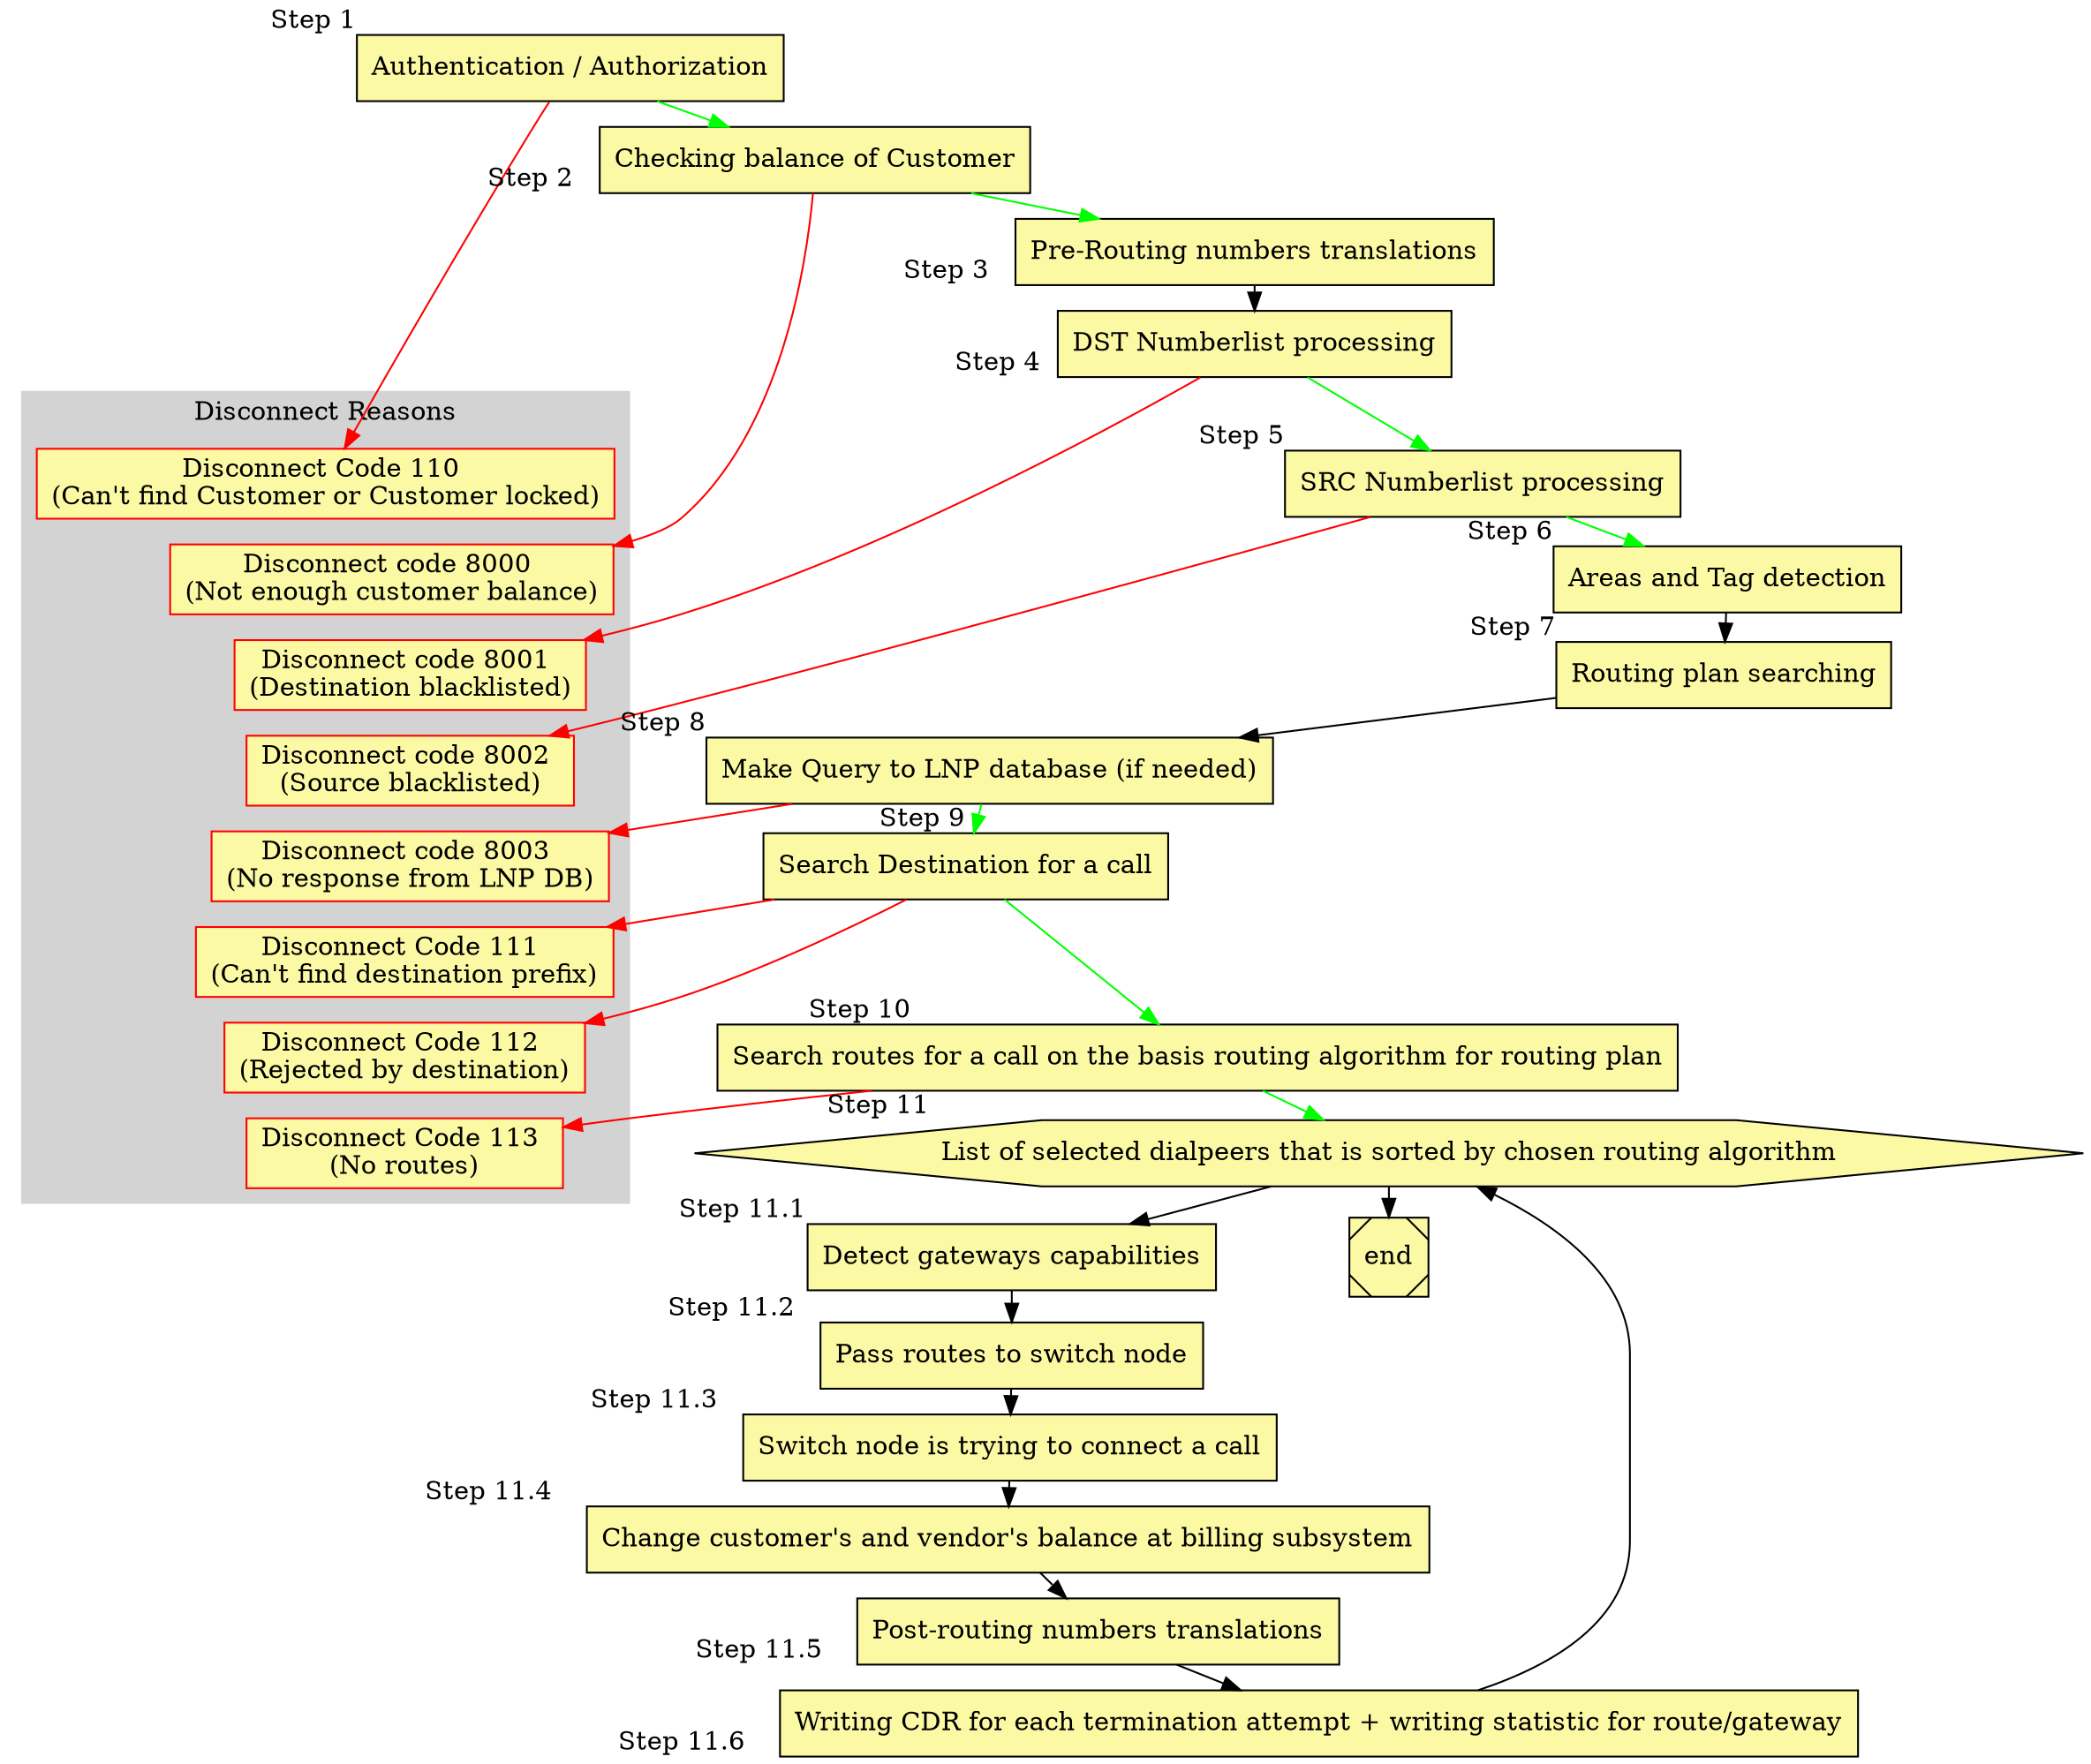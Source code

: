 digraph General {

    node [style=filled; fillcolor="#FCF9A5"];
    graph [nodesep=1, ranksep=0.2, mindist=0.5];

    subgraph cluster_DC {
        style=filled;
        color=lightgrey;
        node [style=filled,color=red];

        reason1 [label = "Disconnect Code 110 \n(Can't find Customer or Customer locked)"; shape=box; sides=4 ];
        reason2 [label = "Disconnect code 8000 \n(Not enough customer balance)"; shape=box; sides=4 ];
        reason3 [label = "Disconnect code 8001 \n(Destination blacklisted)"; shape=box; sides=4 ];
        reason4 [label = "Disconnect code 8002 \n(Source blacklisted)"; shape=box; sides=4 ];
        reason5 [label = "Disconnect code 8003 \n(No response from LNP DB)"; shape=box; sides=4 ];
        reason6 [label = "Disconnect Code 111 \n(Can't find destination prefix)"; shape=box; sides=4 ];
        reason7 [label = "Disconnect Code 112 \n(Rejected by destination)"; shape=box; sides=4 ];
        reason8 [label = "Disconnect Code 113 \n(No routes)"; shape=box; sides=4 ];

        reason1->reason2 [style=invis];
        reason2->reason3 [style=invis];
        reason3->reason4 [style=invis];
        reason4->reason5 [style=invis];
        reason5->reason6 [style=invis];
        reason6->reason7 [style=invis];
        reason7->reason8 [style=invis];
        label = "Disconnect Reasons";
    }


    block1 [label = "Authentication / Authorization"; xlabel = "Step 1"; shape=box; sides=4 ];
    block2 [label = "Checking balance of Customer"; xlabel = "Step 2   "; shape=box; sides=4 ];
    block3 [label = "Pre-Routing numbers translations"; xlabel = "Step 3   "; shape=box; sides=4 ];
    block4 [label = "DST Numberlist processing"; xlabel = "Step 4  "; shape=box; sides=4 ];
    block5 [label = "SRC Numberlist processing"; xlabel = "Step 5"; shape=box; sides=4 ];
    block6 [label = "Areas and Tag detection"; xlabel = "Step 6"; shape=box; sides=4 ];
    block7 [label = "Routing plan searching"; xlabel = "Step 7"; shape=box; sides=4 ];
    block8 [label = "Make Query to LNP database (if needed)"; xlabel = "Step 8"; shape=box; sides=4 ];
    block9 [label = "Search Destination for a call"; xlabel = "              Step 9"; shape=box; sides=4 ];
    block10 [label = "Search routes for a call on the basis routing algorithm for routing plan"; xlabel = "           Step 10"; shape=box; sides=4 ];

    block11 [label = "List of selected dialpeers that is sorted by chosen routing algorithm"; xlabel = "                Step 11"; shape=hexagon];
    block12 [label = "Detect gateways capabilities"; xlabel = "Step 11.1"; shape=box; sides=4 ];
    block13 [label = "Pass routes to switch node"; xlabel = "Step 11.2   "; shape=box; sides=4 ];
    block14 [label = "Switch node is trying to connect a call"; xlabel = "Step 11.3   "; shape=box; sides=4 ];
    block15 [label = "Change customer's and vendor's balance at billing subsystem"; xlabel = "Step 11.4    "; shape=box; sides=4 ];
    block16 [label = "Post-routing numbers translations"; xlabel = "Step 11.5    "; shape=box; sides=4 ];
    block17 [label = "Writing CDR for each termination attempt + writing statistic for route/gateway"; xlabel = "Step 11.6    "; shape=box; sides=4 ];
    end [shape=Msquare];

    block1 -> block2 [color=green];
    block1 -> reason1 [color=red];

    block2 -> block3 [color=green];
    block2 -> reason2 [color=red];
    block3 -> block4 [color=black];
    block4 -> block5 [color=green];
    block4 -> reason3 [color=red];
    block5 -> block6 [color=green];
    block5 -> reason4 [color=red];
    block6 -> block7 [color=black];
    block7 -> block8 [color=black];
    block8 -> block9 [color=green];
    block8 -> reason5 [color=red];
    block9 -> block10 [color=green];
    block9 -> reason6 [color=red];
    block9 -> reason7 [color=red];
    block10 -> block11 [color=green];
    block10 -> reason8 [color=red];
    block11 -> block12 [color=black];
    block12 -> block13 [color=black];
    block13 -> block14 [color=black];
    block14 -> block15 [color=black];
    block15 -> block16 [color=black];
    block16 -> block17 [color=black];
    block17 -> block11 [color=black];
    block11 -> end [color=black];


}